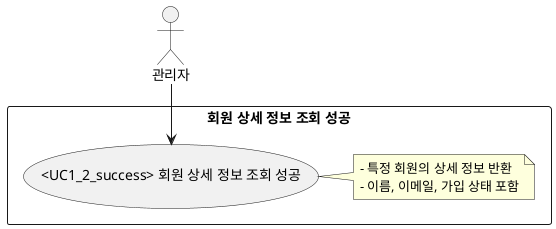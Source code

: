 @startuml
actor "관리자" as Admin

rectangle "회원 상세 정보 조회 성공" {
  usecase "<UC1_2_success> 회원 상세 정보 조회 성공" as UC1_2_success
  note right
  - 특정 회원의 상세 정보 반환
  - 이름, 이메일, 가입 상태 포함
  end note
}

Admin --> UC1_2_success
@enduml
